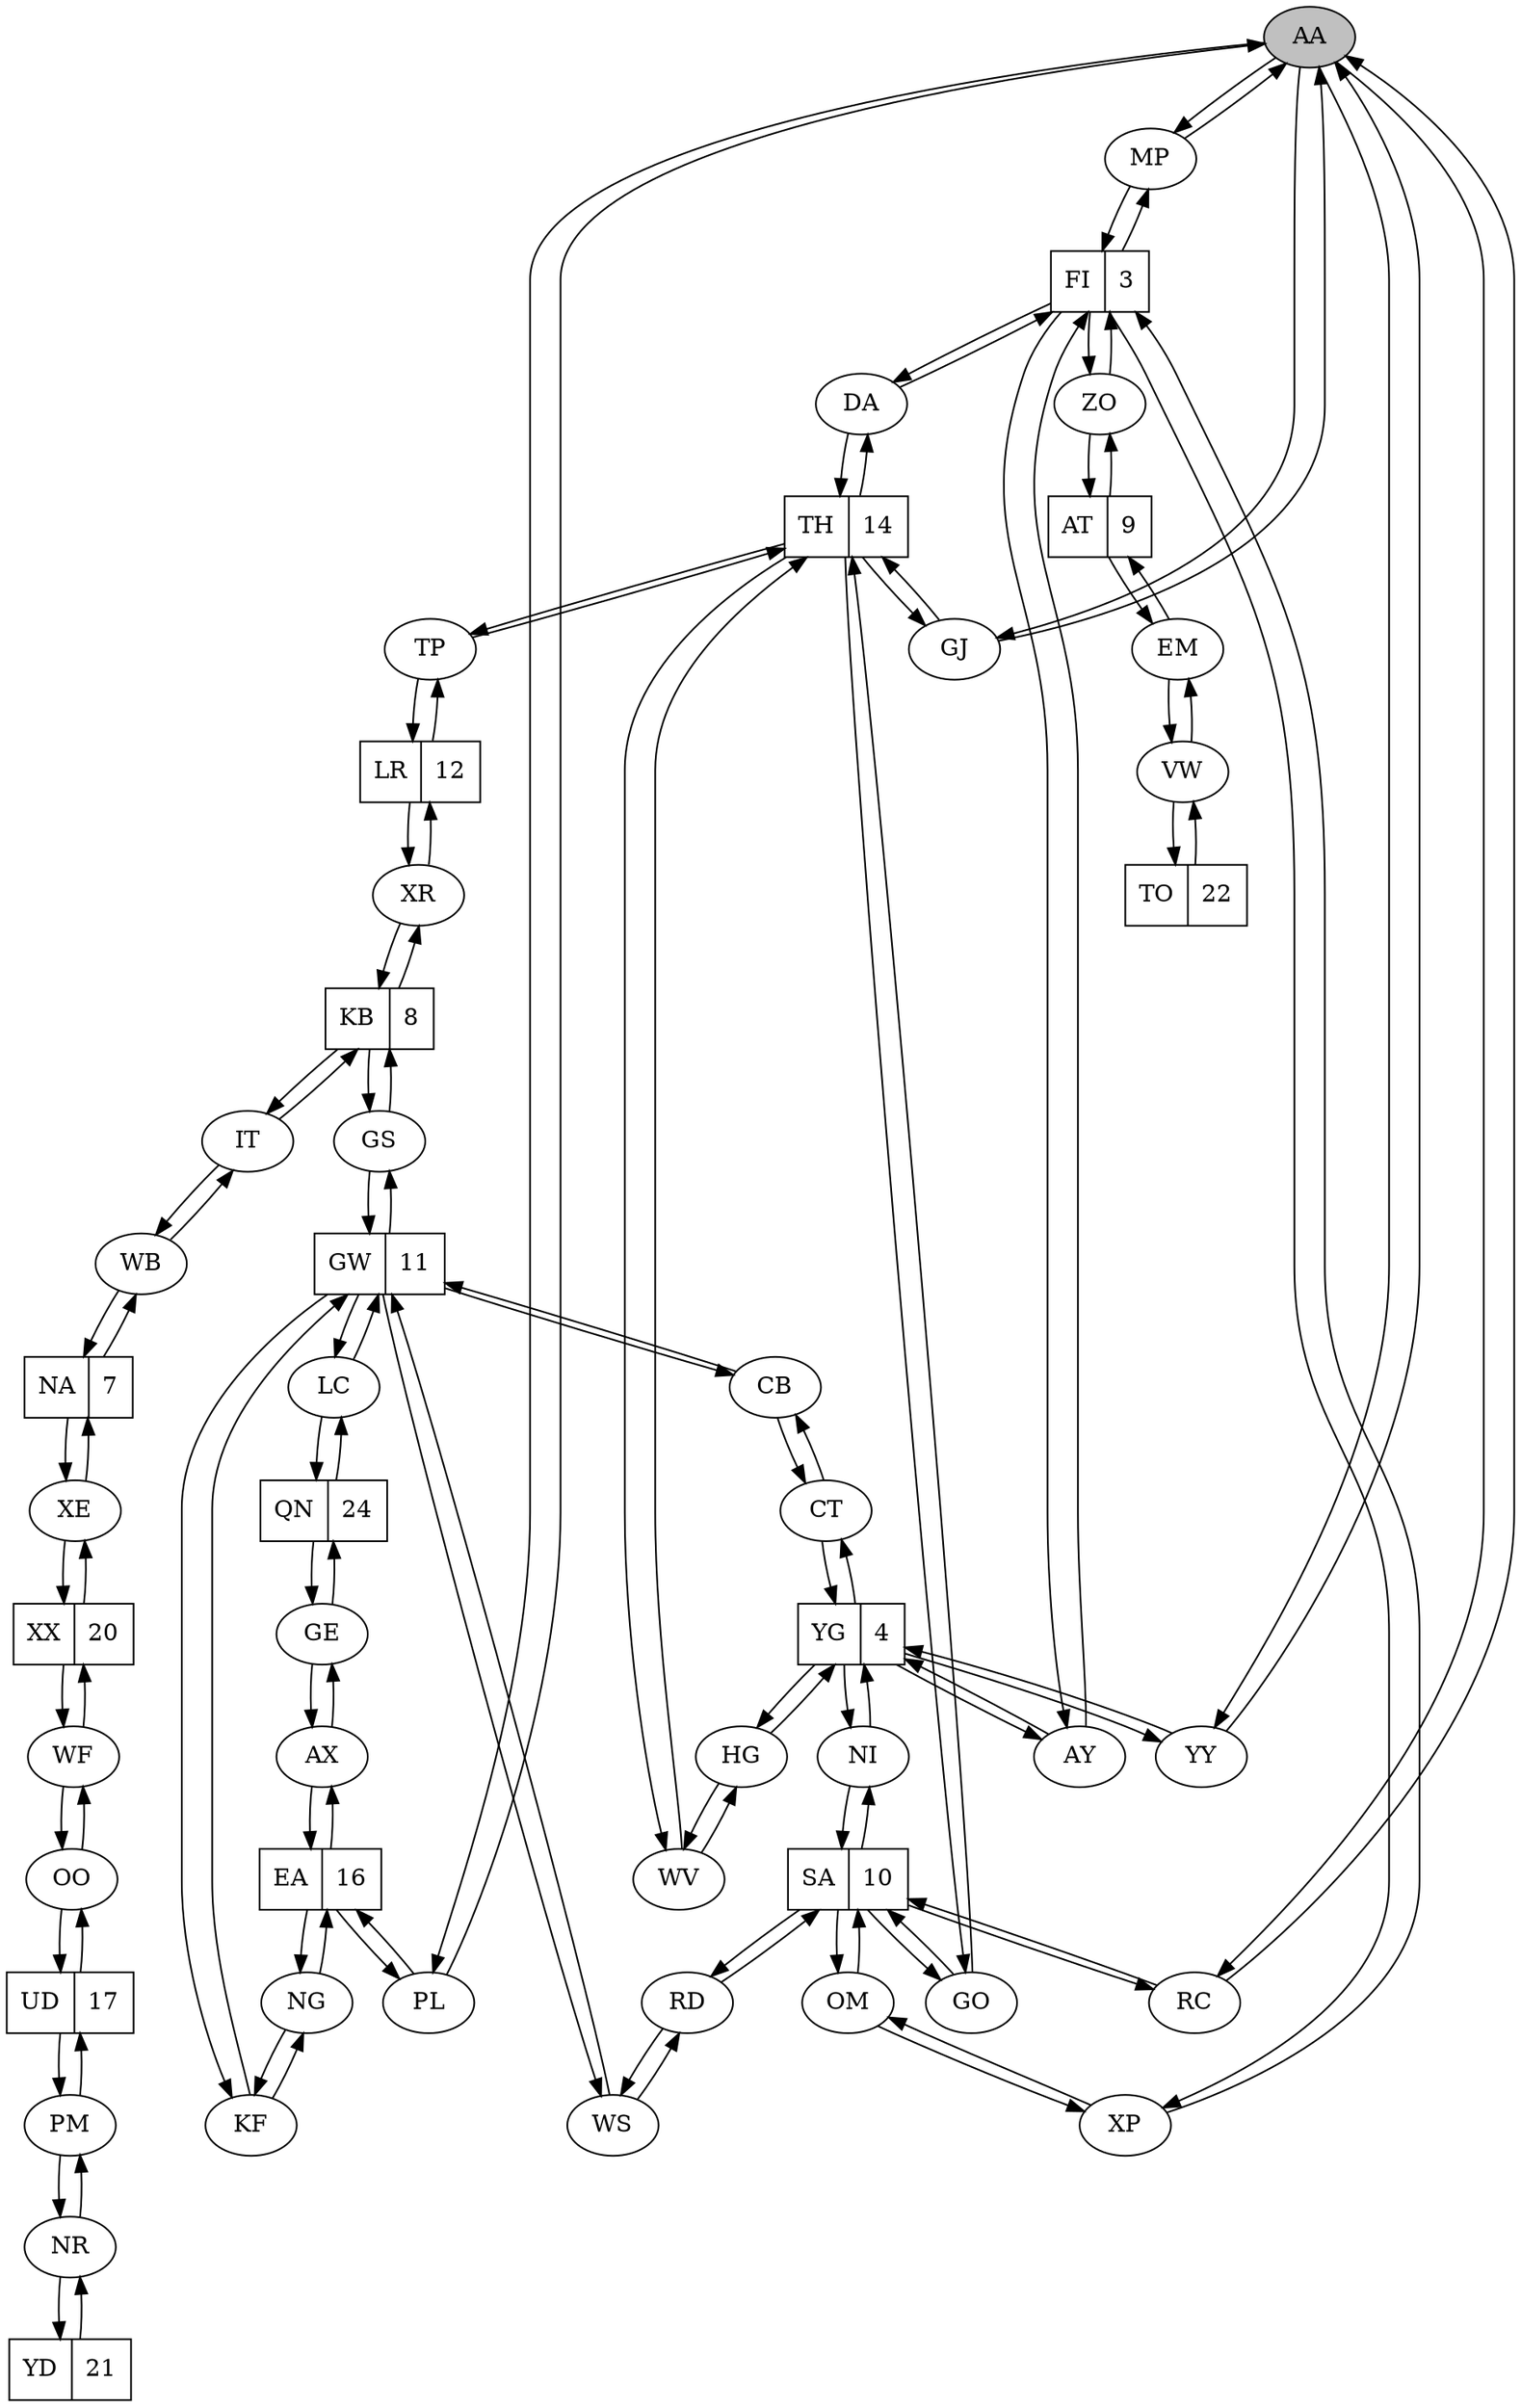 digraph {
AA [style=filled, fillcolor=gray]
FI [shape="record", label="FI|3"]
EA [shape="record", label="EA|16"]
AT [shape="record", label="AT|9"]
SA [shape="record", label="SA|10"]
LR [shape="record", label="LR|12"]
TO [shape="record", label="TO|22"]
YD [shape="record", label="YD|21"]
TH [shape="record", label="TH|14"]
QN [shape="record", label="QN|24"]
YG [shape="record", label="YG|4"]
UD [shape="record", label="UD|17"]
GW [shape="record", label="GW|11"]
NA [shape="record", label="NA|7"]
XX [shape="record", label="XX|20"]
KB [shape="record", label="KB|8"]

GS -> KB
GS -> GW
CB -> GW
CB -> CT
TP -> LR
TP -> TH
FI -> DA
FI -> AY
FI -> ZO
FI -> MP
FI -> XP
WV -> TH
WV -> HG
EA -> PL
EA -> NG
EA -> AX
AT -> ZO
AT -> EM
WS -> GW
WS -> RD
MP -> AA
MP -> FI
GE -> AX
GE -> QN
SA -> NI
SA -> OM
SA -> RD
SA -> RC
SA -> GO
NI -> SA
NI -> YG
GO -> TH
GO -> SA
IT -> WB
IT -> KB
NG -> EA
NG -> KF
RD -> SA
RD -> WS
LR -> TP
LR -> XR
TO -> VW
WF -> XX
WF -> OO
YD -> NR
XR -> LR
XR -> KB
KF -> GW
KF -> NG
OO -> UD
OO -> WF
HG -> WV
HG -> YG
CT -> YG
CT -> CB
DA -> TH
DA -> FI
YY -> AA
YY -> YG
VW -> TO
VW -> EM
RC -> AA
RC -> SA
PL -> AA
PL -> EA
TH -> GO
TH -> WV
TH -> GJ
TH -> DA
TH -> TP
QN -> LC
QN -> GE
XE -> NA
XE -> XX
XP -> FI
XP -> OM
AX -> GE
AX -> EA
EM -> AT
EM -> VW
NR -> YD
NR -> PM
YG -> AY
YG -> HG
YG -> NI
YG -> YY
YG -> CT
PM -> UD
PM -> NR
AY -> YG
AY -> FI
GJ -> AA
GJ -> TH
LC -> QN
LC -> GW
UD -> OO
UD -> PM
AA -> MP
AA -> GJ
AA -> YY
AA -> RC
AA -> PL
OM -> XP
OM -> SA
WB -> NA
WB -> IT
GW -> KF
GW -> GS
GW -> LC
GW -> CB
GW -> WS
NA -> WB
NA -> XE
XX -> XE
XX -> WF
ZO -> AT
ZO -> FI
KB -> XR
KB -> GS
KB -> IT
}